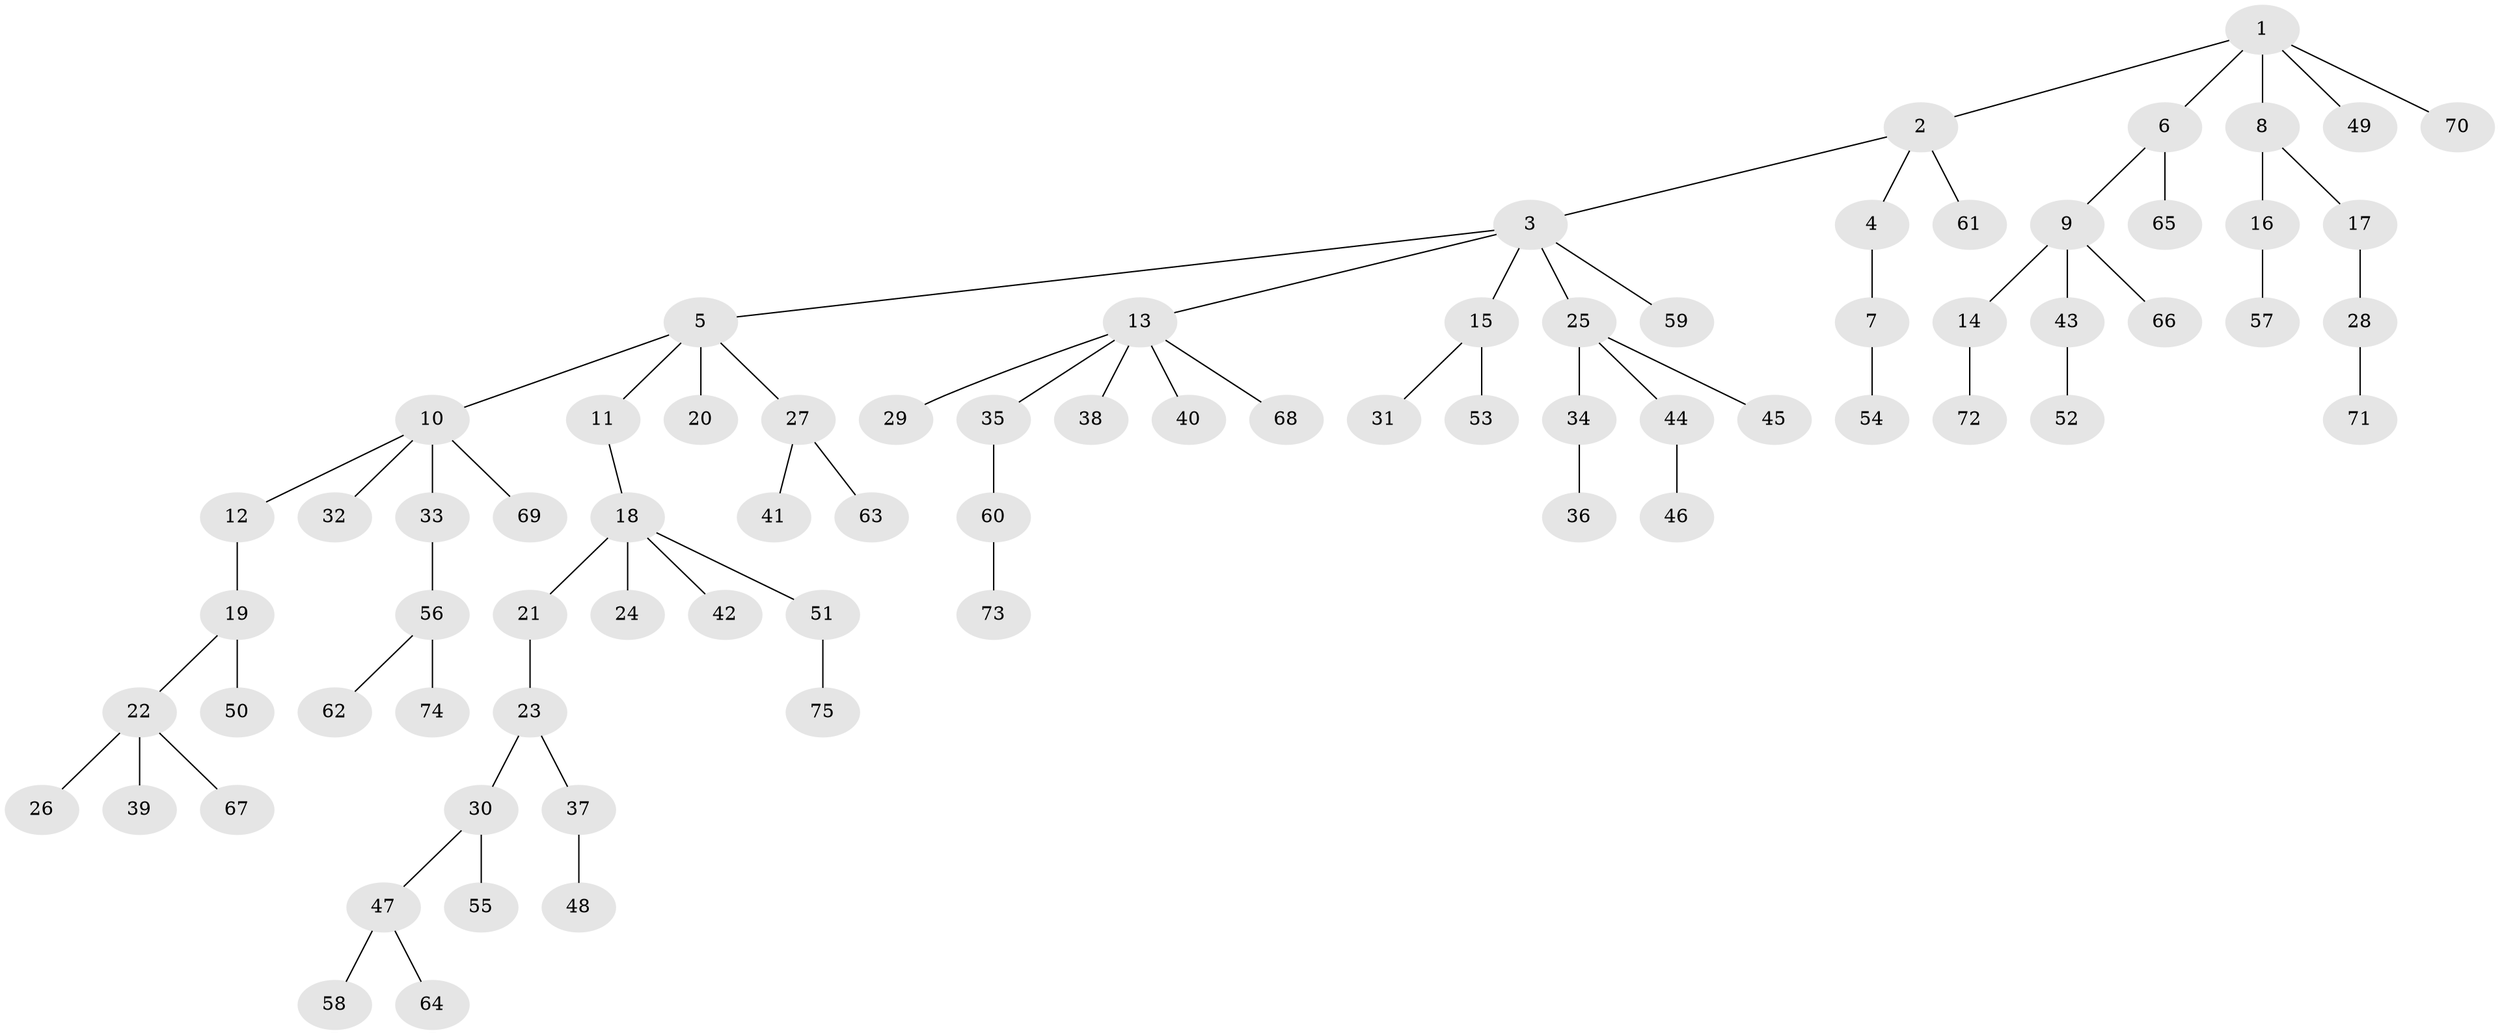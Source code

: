 // Generated by graph-tools (version 1.1) at 2025/36/03/09/25 02:36:54]
// undirected, 75 vertices, 74 edges
graph export_dot {
graph [start="1"]
  node [color=gray90,style=filled];
  1;
  2;
  3;
  4;
  5;
  6;
  7;
  8;
  9;
  10;
  11;
  12;
  13;
  14;
  15;
  16;
  17;
  18;
  19;
  20;
  21;
  22;
  23;
  24;
  25;
  26;
  27;
  28;
  29;
  30;
  31;
  32;
  33;
  34;
  35;
  36;
  37;
  38;
  39;
  40;
  41;
  42;
  43;
  44;
  45;
  46;
  47;
  48;
  49;
  50;
  51;
  52;
  53;
  54;
  55;
  56;
  57;
  58;
  59;
  60;
  61;
  62;
  63;
  64;
  65;
  66;
  67;
  68;
  69;
  70;
  71;
  72;
  73;
  74;
  75;
  1 -- 2;
  1 -- 6;
  1 -- 8;
  1 -- 49;
  1 -- 70;
  2 -- 3;
  2 -- 4;
  2 -- 61;
  3 -- 5;
  3 -- 13;
  3 -- 15;
  3 -- 25;
  3 -- 59;
  4 -- 7;
  5 -- 10;
  5 -- 11;
  5 -- 20;
  5 -- 27;
  6 -- 9;
  6 -- 65;
  7 -- 54;
  8 -- 16;
  8 -- 17;
  9 -- 14;
  9 -- 43;
  9 -- 66;
  10 -- 12;
  10 -- 32;
  10 -- 33;
  10 -- 69;
  11 -- 18;
  12 -- 19;
  13 -- 29;
  13 -- 35;
  13 -- 38;
  13 -- 40;
  13 -- 68;
  14 -- 72;
  15 -- 31;
  15 -- 53;
  16 -- 57;
  17 -- 28;
  18 -- 21;
  18 -- 24;
  18 -- 42;
  18 -- 51;
  19 -- 22;
  19 -- 50;
  21 -- 23;
  22 -- 26;
  22 -- 39;
  22 -- 67;
  23 -- 30;
  23 -- 37;
  25 -- 34;
  25 -- 44;
  25 -- 45;
  27 -- 41;
  27 -- 63;
  28 -- 71;
  30 -- 47;
  30 -- 55;
  33 -- 56;
  34 -- 36;
  35 -- 60;
  37 -- 48;
  43 -- 52;
  44 -- 46;
  47 -- 58;
  47 -- 64;
  51 -- 75;
  56 -- 62;
  56 -- 74;
  60 -- 73;
}

